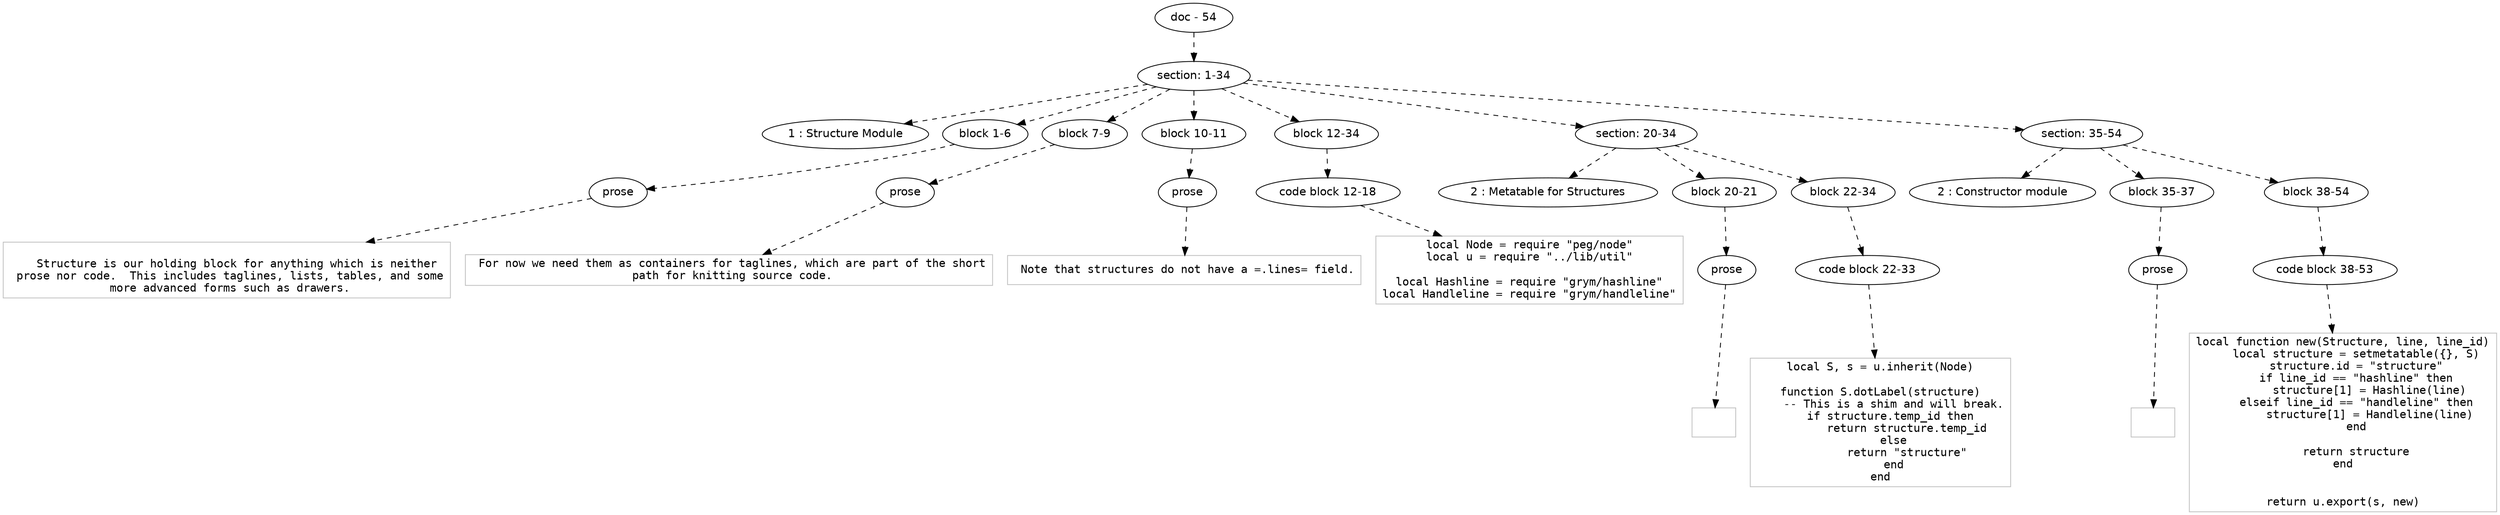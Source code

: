 digraph hierarchy {

node [fontname=Helvetica]
edge [style=dashed]

doc_0 [label="doc - 54"]


doc_0 -> { section_1}
{rank=same; section_1}

section_1 [label="section: 1-34"]


section_1 -> { header_2 block_3 block_4 block_5 block_6 section_7 section_8}
{rank=same; header_2 block_3 block_4 block_5 block_6 section_7 section_8}

header_2 [label="1 : Structure Module"]

block_3 [label="block 1-6"]

block_4 [label="block 7-9"]

block_5 [label="block 10-11"]

block_6 [label="block 12-34"]

section_7 [label="section: 20-34"]

section_8 [label="section: 35-54"]


block_3 -> { prose_9}
{rank=same; prose_9}

prose_9 [label="prose"]


prose_9 -> leaf_10
leaf_10  [color=Gray,shape=rectangle,fontname=Inconsolata,label="
   Structure is our holding block for anything which is neither
 prose nor code.  This includes taglines, lists, tables, and some
 more advanced forms such as drawers.
"]
block_4 -> { prose_11}
{rank=same; prose_11}

prose_11 [label="prose"]


prose_11 -> leaf_12
leaf_12  [color=Gray,shape=rectangle,fontname=Inconsolata,label=" For now we need them as containers for taglines, which are part of the short
 path for knitting source code.
"]
block_5 -> { prose_13}
{rank=same; prose_13}

prose_13 [label="prose"]


prose_13 -> leaf_14
leaf_14  [color=Gray,shape=rectangle,fontname=Inconsolata,label=" Note that structures do not have a =.lines= field.
"]
block_6 -> { codeblock_15}
{rank=same; codeblock_15}

codeblock_15 [label="code block 12-18"]


codeblock_15 -> leaf_16
leaf_16  [color=Gray,shape=rectangle,fontname=Inconsolata,label="local Node = require \"peg/node\"
local u = require \"../lib/util\"

local Hashline = require \"grym/hashline\"
local Handleline = require \"grym/handleline\""]
section_7 -> { header_17 block_18 block_19}
{rank=same; header_17 block_18 block_19}

header_17 [label="2 : Metatable for Structures"]

block_18 [label="block 20-21"]

block_19 [label="block 22-34"]


block_18 -> { prose_20}
{rank=same; prose_20}

prose_20 [label="prose"]


prose_20 -> leaf_21
leaf_21  [color=Gray,shape=rectangle,fontname=Inconsolata,label=""]
block_19 -> { codeblock_22}
{rank=same; codeblock_22}

codeblock_22 [label="code block 22-33"]


codeblock_22 -> leaf_23
leaf_23  [color=Gray,shape=rectangle,fontname=Inconsolata,label="local S, s = u.inherit(Node)

function S.dotLabel(structure)
    -- This is a shim and will break.
    if structure.temp_id then 
        return structure.temp_id
    else
        return \"structure\"
    end
end"]
section_8 -> { header_24 block_25 block_26}
{rank=same; header_24 block_25 block_26}

header_24 [label="2 : Constructor module"]

block_25 [label="block 35-37"]

block_26 [label="block 38-54"]


block_25 -> { prose_27}
{rank=same; prose_27}

prose_27 [label="prose"]


prose_27 -> leaf_28
leaf_28  [color=Gray,shape=rectangle,fontname=Inconsolata,label="
"]
block_26 -> { codeblock_29}
{rank=same; codeblock_29}

codeblock_29 [label="code block 38-53"]


codeblock_29 -> leaf_30
leaf_30  [color=Gray,shape=rectangle,fontname=Inconsolata,label="local function new(Structure, line, line_id)
    local structure = setmetatable({}, S)
    structure.id = \"structure\"
    if line_id == \"hashline\" then
        structure[1] = Hashline(line)
    elseif line_id == \"handleline\" then
        structure[1] = Handleline(line)
    end

    return structure
end


return u.export(s, new)"]

}

